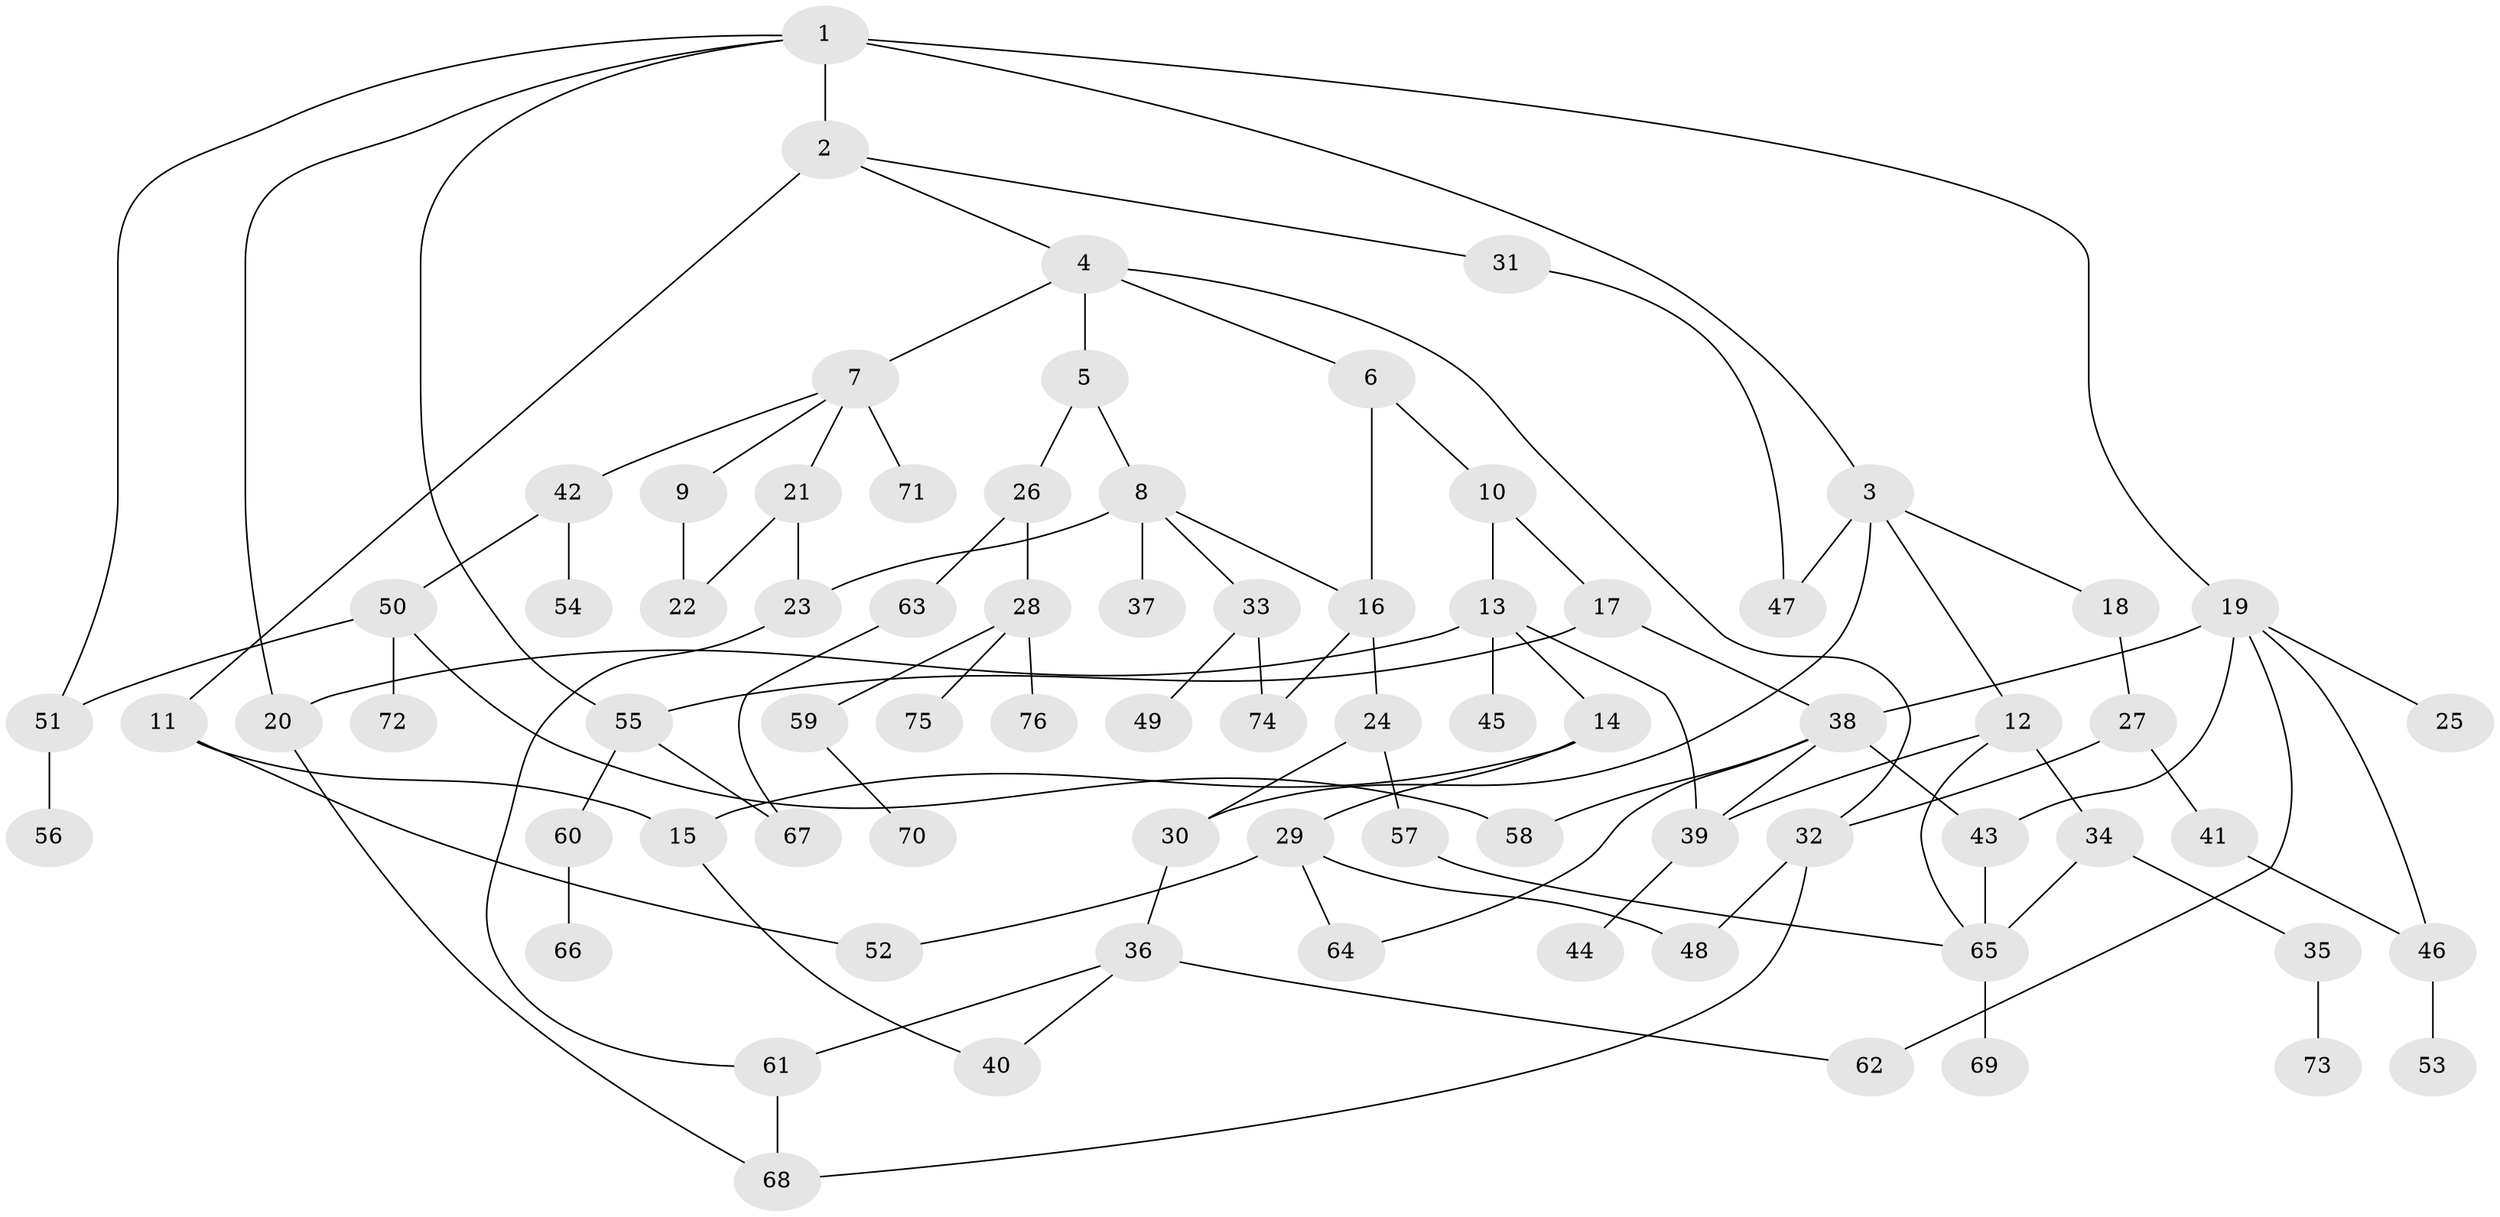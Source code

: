 // original degree distribution, {4: 0.12080536912751678, 6: 0.026845637583892617, 5: 0.053691275167785234, 7: 0.013422818791946308, 3: 0.18120805369127516, 2: 0.2483221476510067, 1: 0.35570469798657717}
// Generated by graph-tools (version 1.1) at 2025/34/03/09/25 02:34:30]
// undirected, 76 vertices, 104 edges
graph export_dot {
graph [start="1"]
  node [color=gray90,style=filled];
  1;
  2;
  3;
  4;
  5;
  6;
  7;
  8;
  9;
  10;
  11;
  12;
  13;
  14;
  15;
  16;
  17;
  18;
  19;
  20;
  21;
  22;
  23;
  24;
  25;
  26;
  27;
  28;
  29;
  30;
  31;
  32;
  33;
  34;
  35;
  36;
  37;
  38;
  39;
  40;
  41;
  42;
  43;
  44;
  45;
  46;
  47;
  48;
  49;
  50;
  51;
  52;
  53;
  54;
  55;
  56;
  57;
  58;
  59;
  60;
  61;
  62;
  63;
  64;
  65;
  66;
  67;
  68;
  69;
  70;
  71;
  72;
  73;
  74;
  75;
  76;
  1 -- 2 [weight=2.0];
  1 -- 3 [weight=1.0];
  1 -- 19 [weight=1.0];
  1 -- 20 [weight=1.0];
  1 -- 51 [weight=1.0];
  1 -- 55 [weight=1.0];
  2 -- 4 [weight=1.0];
  2 -- 11 [weight=1.0];
  2 -- 31 [weight=1.0];
  3 -- 12 [weight=1.0];
  3 -- 18 [weight=1.0];
  3 -- 30 [weight=1.0];
  3 -- 47 [weight=1.0];
  4 -- 5 [weight=2.0];
  4 -- 6 [weight=1.0];
  4 -- 7 [weight=1.0];
  4 -- 32 [weight=1.0];
  5 -- 8 [weight=1.0];
  5 -- 26 [weight=1.0];
  6 -- 10 [weight=1.0];
  6 -- 16 [weight=1.0];
  7 -- 9 [weight=1.0];
  7 -- 21 [weight=1.0];
  7 -- 42 [weight=1.0];
  7 -- 71 [weight=2.0];
  8 -- 16 [weight=1.0];
  8 -- 23 [weight=1.0];
  8 -- 33 [weight=1.0];
  8 -- 37 [weight=3.0];
  9 -- 22 [weight=1.0];
  10 -- 13 [weight=1.0];
  10 -- 17 [weight=1.0];
  11 -- 15 [weight=1.0];
  11 -- 52 [weight=1.0];
  12 -- 34 [weight=1.0];
  12 -- 39 [weight=1.0];
  12 -- 65 [weight=1.0];
  13 -- 14 [weight=1.0];
  13 -- 20 [weight=1.0];
  13 -- 39 [weight=1.0];
  13 -- 45 [weight=2.0];
  14 -- 15 [weight=1.0];
  14 -- 29 [weight=2.0];
  15 -- 40 [weight=1.0];
  16 -- 24 [weight=1.0];
  16 -- 74 [weight=1.0];
  17 -- 38 [weight=1.0];
  17 -- 55 [weight=1.0];
  18 -- 27 [weight=1.0];
  19 -- 25 [weight=1.0];
  19 -- 38 [weight=1.0];
  19 -- 43 [weight=1.0];
  19 -- 46 [weight=1.0];
  19 -- 62 [weight=1.0];
  20 -- 68 [weight=1.0];
  21 -- 22 [weight=4.0];
  21 -- 23 [weight=1.0];
  23 -- 61 [weight=1.0];
  24 -- 30 [weight=1.0];
  24 -- 57 [weight=1.0];
  26 -- 28 [weight=1.0];
  26 -- 63 [weight=1.0];
  27 -- 32 [weight=1.0];
  27 -- 41 [weight=1.0];
  28 -- 59 [weight=1.0];
  28 -- 75 [weight=1.0];
  28 -- 76 [weight=1.0];
  29 -- 48 [weight=1.0];
  29 -- 52 [weight=1.0];
  29 -- 64 [weight=1.0];
  30 -- 36 [weight=1.0];
  31 -- 47 [weight=1.0];
  32 -- 48 [weight=1.0];
  32 -- 68 [weight=1.0];
  33 -- 49 [weight=1.0];
  33 -- 74 [weight=1.0];
  34 -- 35 [weight=1.0];
  34 -- 65 [weight=1.0];
  35 -- 73 [weight=1.0];
  36 -- 40 [weight=1.0];
  36 -- 61 [weight=1.0];
  36 -- 62 [weight=1.0];
  38 -- 39 [weight=1.0];
  38 -- 43 [weight=1.0];
  38 -- 58 [weight=1.0];
  38 -- 64 [weight=1.0];
  39 -- 44 [weight=1.0];
  41 -- 46 [weight=1.0];
  42 -- 50 [weight=1.0];
  42 -- 54 [weight=1.0];
  43 -- 65 [weight=1.0];
  46 -- 53 [weight=1.0];
  50 -- 51 [weight=1.0];
  50 -- 58 [weight=1.0];
  50 -- 72 [weight=3.0];
  51 -- 56 [weight=1.0];
  55 -- 60 [weight=1.0];
  55 -- 67 [weight=1.0];
  57 -- 65 [weight=1.0];
  59 -- 70 [weight=2.0];
  60 -- 66 [weight=1.0];
  61 -- 68 [weight=1.0];
  63 -- 67 [weight=1.0];
  65 -- 69 [weight=3.0];
}
